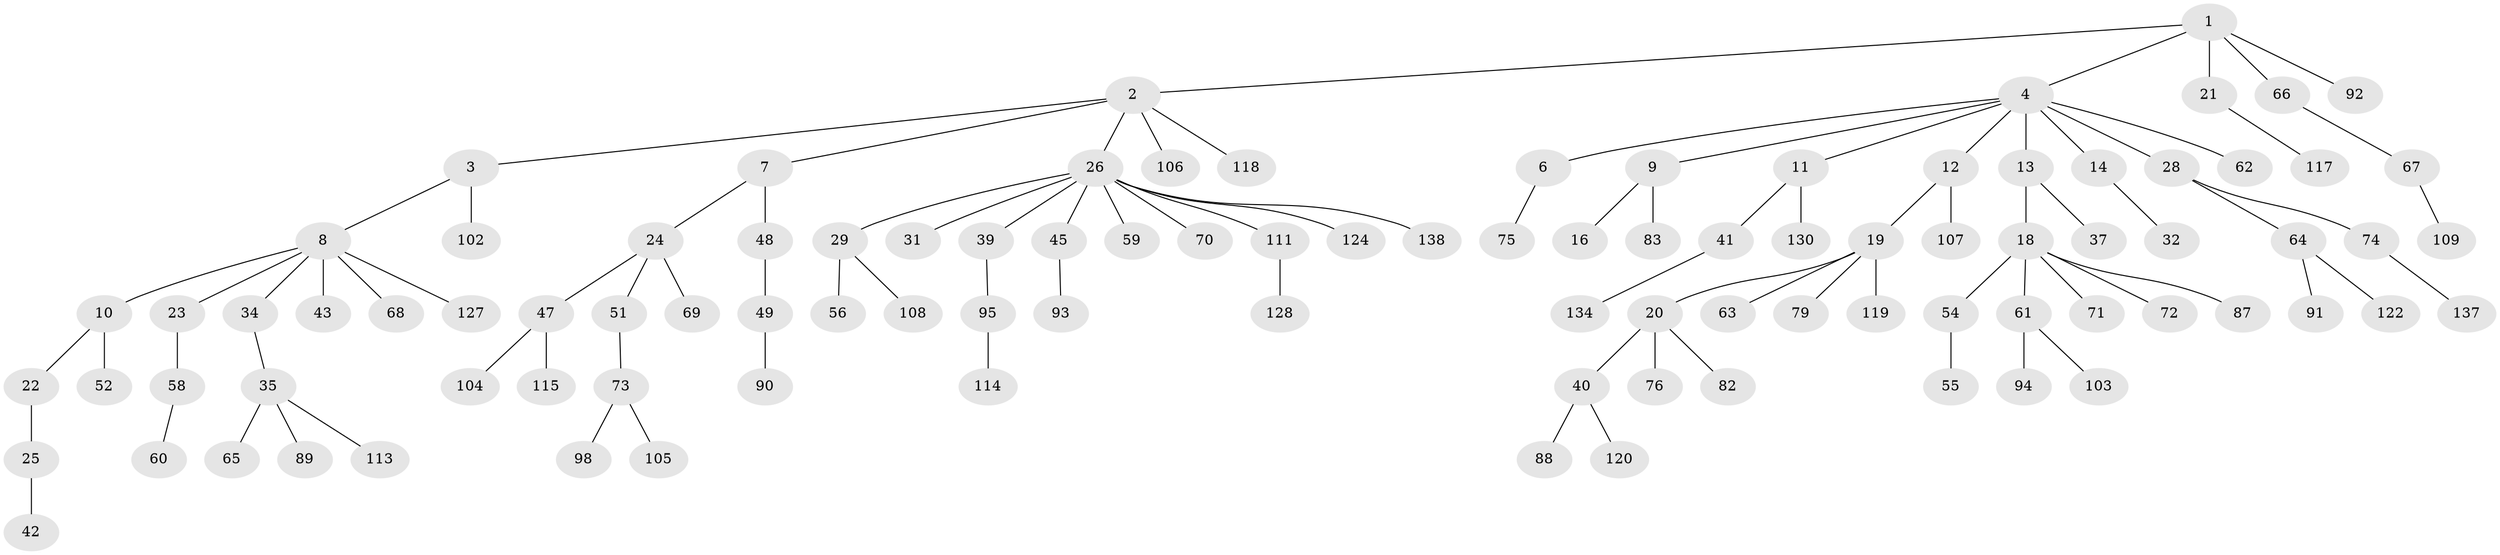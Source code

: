// original degree distribution, {6: 0.02877697841726619, 7: 0.014388489208633094, 4: 0.05755395683453238, 5: 0.014388489208633094, 2: 0.2014388489208633, 3: 0.1366906474820144, 1: 0.539568345323741, 8: 0.007194244604316547}
// Generated by graph-tools (version 1.1) at 2025/11/02/27/25 16:11:27]
// undirected, 100 vertices, 99 edges
graph export_dot {
graph [start="1"]
  node [color=gray90,style=filled];
  1 [super="+38"];
  2 [super="+112"];
  3 [super="+15"];
  4 [super="+5"];
  6;
  7 [super="+135"];
  8 [super="+17"];
  9;
  10;
  11 [super="+44"];
  12 [super="+33"];
  13;
  14;
  16;
  18 [super="+50"];
  19 [super="+57"];
  20 [super="+27"];
  21 [super="+80"];
  22 [super="+46"];
  23 [super="+116"];
  24 [super="+101"];
  25 [super="+78"];
  26 [super="+30"];
  28;
  29 [super="+36"];
  31;
  32;
  34 [super="+132"];
  35 [super="+110"];
  37;
  39;
  40;
  41;
  42;
  43;
  45 [super="+53"];
  47 [super="+96"];
  48 [super="+84"];
  49;
  51;
  52;
  54 [super="+131"];
  55;
  56;
  58 [super="+129"];
  59;
  60;
  61;
  62 [super="+77"];
  63;
  64 [super="+81"];
  65 [super="+139"];
  66 [super="+136"];
  67 [super="+100"];
  68 [super="+86"];
  69;
  70;
  71;
  72;
  73 [super="+97"];
  74;
  75 [super="+121"];
  76;
  79;
  82;
  83 [super="+85"];
  87;
  88 [super="+99"];
  89;
  90 [super="+125"];
  91;
  92;
  93;
  94;
  95;
  98;
  102;
  103;
  104;
  105;
  106;
  107 [super="+123"];
  108;
  109;
  111 [super="+133"];
  113;
  114;
  115;
  117;
  118;
  119;
  120 [super="+126"];
  122;
  124;
  127;
  128;
  130;
  134;
  137;
  138;
  1 -- 2;
  1 -- 4;
  1 -- 21;
  1 -- 66;
  1 -- 92;
  2 -- 3;
  2 -- 7;
  2 -- 26;
  2 -- 106;
  2 -- 118;
  3 -- 8;
  3 -- 102;
  4 -- 9;
  4 -- 11;
  4 -- 13;
  4 -- 62;
  4 -- 6;
  4 -- 12;
  4 -- 28;
  4 -- 14;
  6 -- 75;
  7 -- 24;
  7 -- 48;
  8 -- 10;
  8 -- 23;
  8 -- 34;
  8 -- 43;
  8 -- 68;
  8 -- 127;
  9 -- 16;
  9 -- 83;
  10 -- 22;
  10 -- 52;
  11 -- 41;
  11 -- 130;
  12 -- 19;
  12 -- 107;
  13 -- 18;
  13 -- 37;
  14 -- 32;
  18 -- 54;
  18 -- 61;
  18 -- 72;
  18 -- 87;
  18 -- 71;
  19 -- 20;
  19 -- 63;
  19 -- 79;
  19 -- 119;
  20 -- 40;
  20 -- 82;
  20 -- 76;
  21 -- 117;
  22 -- 25;
  23 -- 58;
  24 -- 47;
  24 -- 51;
  24 -- 69;
  25 -- 42;
  26 -- 29;
  26 -- 45;
  26 -- 59;
  26 -- 70;
  26 -- 111;
  26 -- 138;
  26 -- 124;
  26 -- 31;
  26 -- 39;
  28 -- 64;
  28 -- 74;
  29 -- 56;
  29 -- 108;
  34 -- 35;
  35 -- 65;
  35 -- 89;
  35 -- 113;
  39 -- 95;
  40 -- 88;
  40 -- 120;
  41 -- 134;
  45 -- 93;
  47 -- 104;
  47 -- 115;
  48 -- 49;
  49 -- 90;
  51 -- 73;
  54 -- 55;
  58 -- 60;
  61 -- 94;
  61 -- 103;
  64 -- 91;
  64 -- 122;
  66 -- 67;
  67 -- 109;
  73 -- 98;
  73 -- 105;
  74 -- 137;
  95 -- 114;
  111 -- 128;
}
